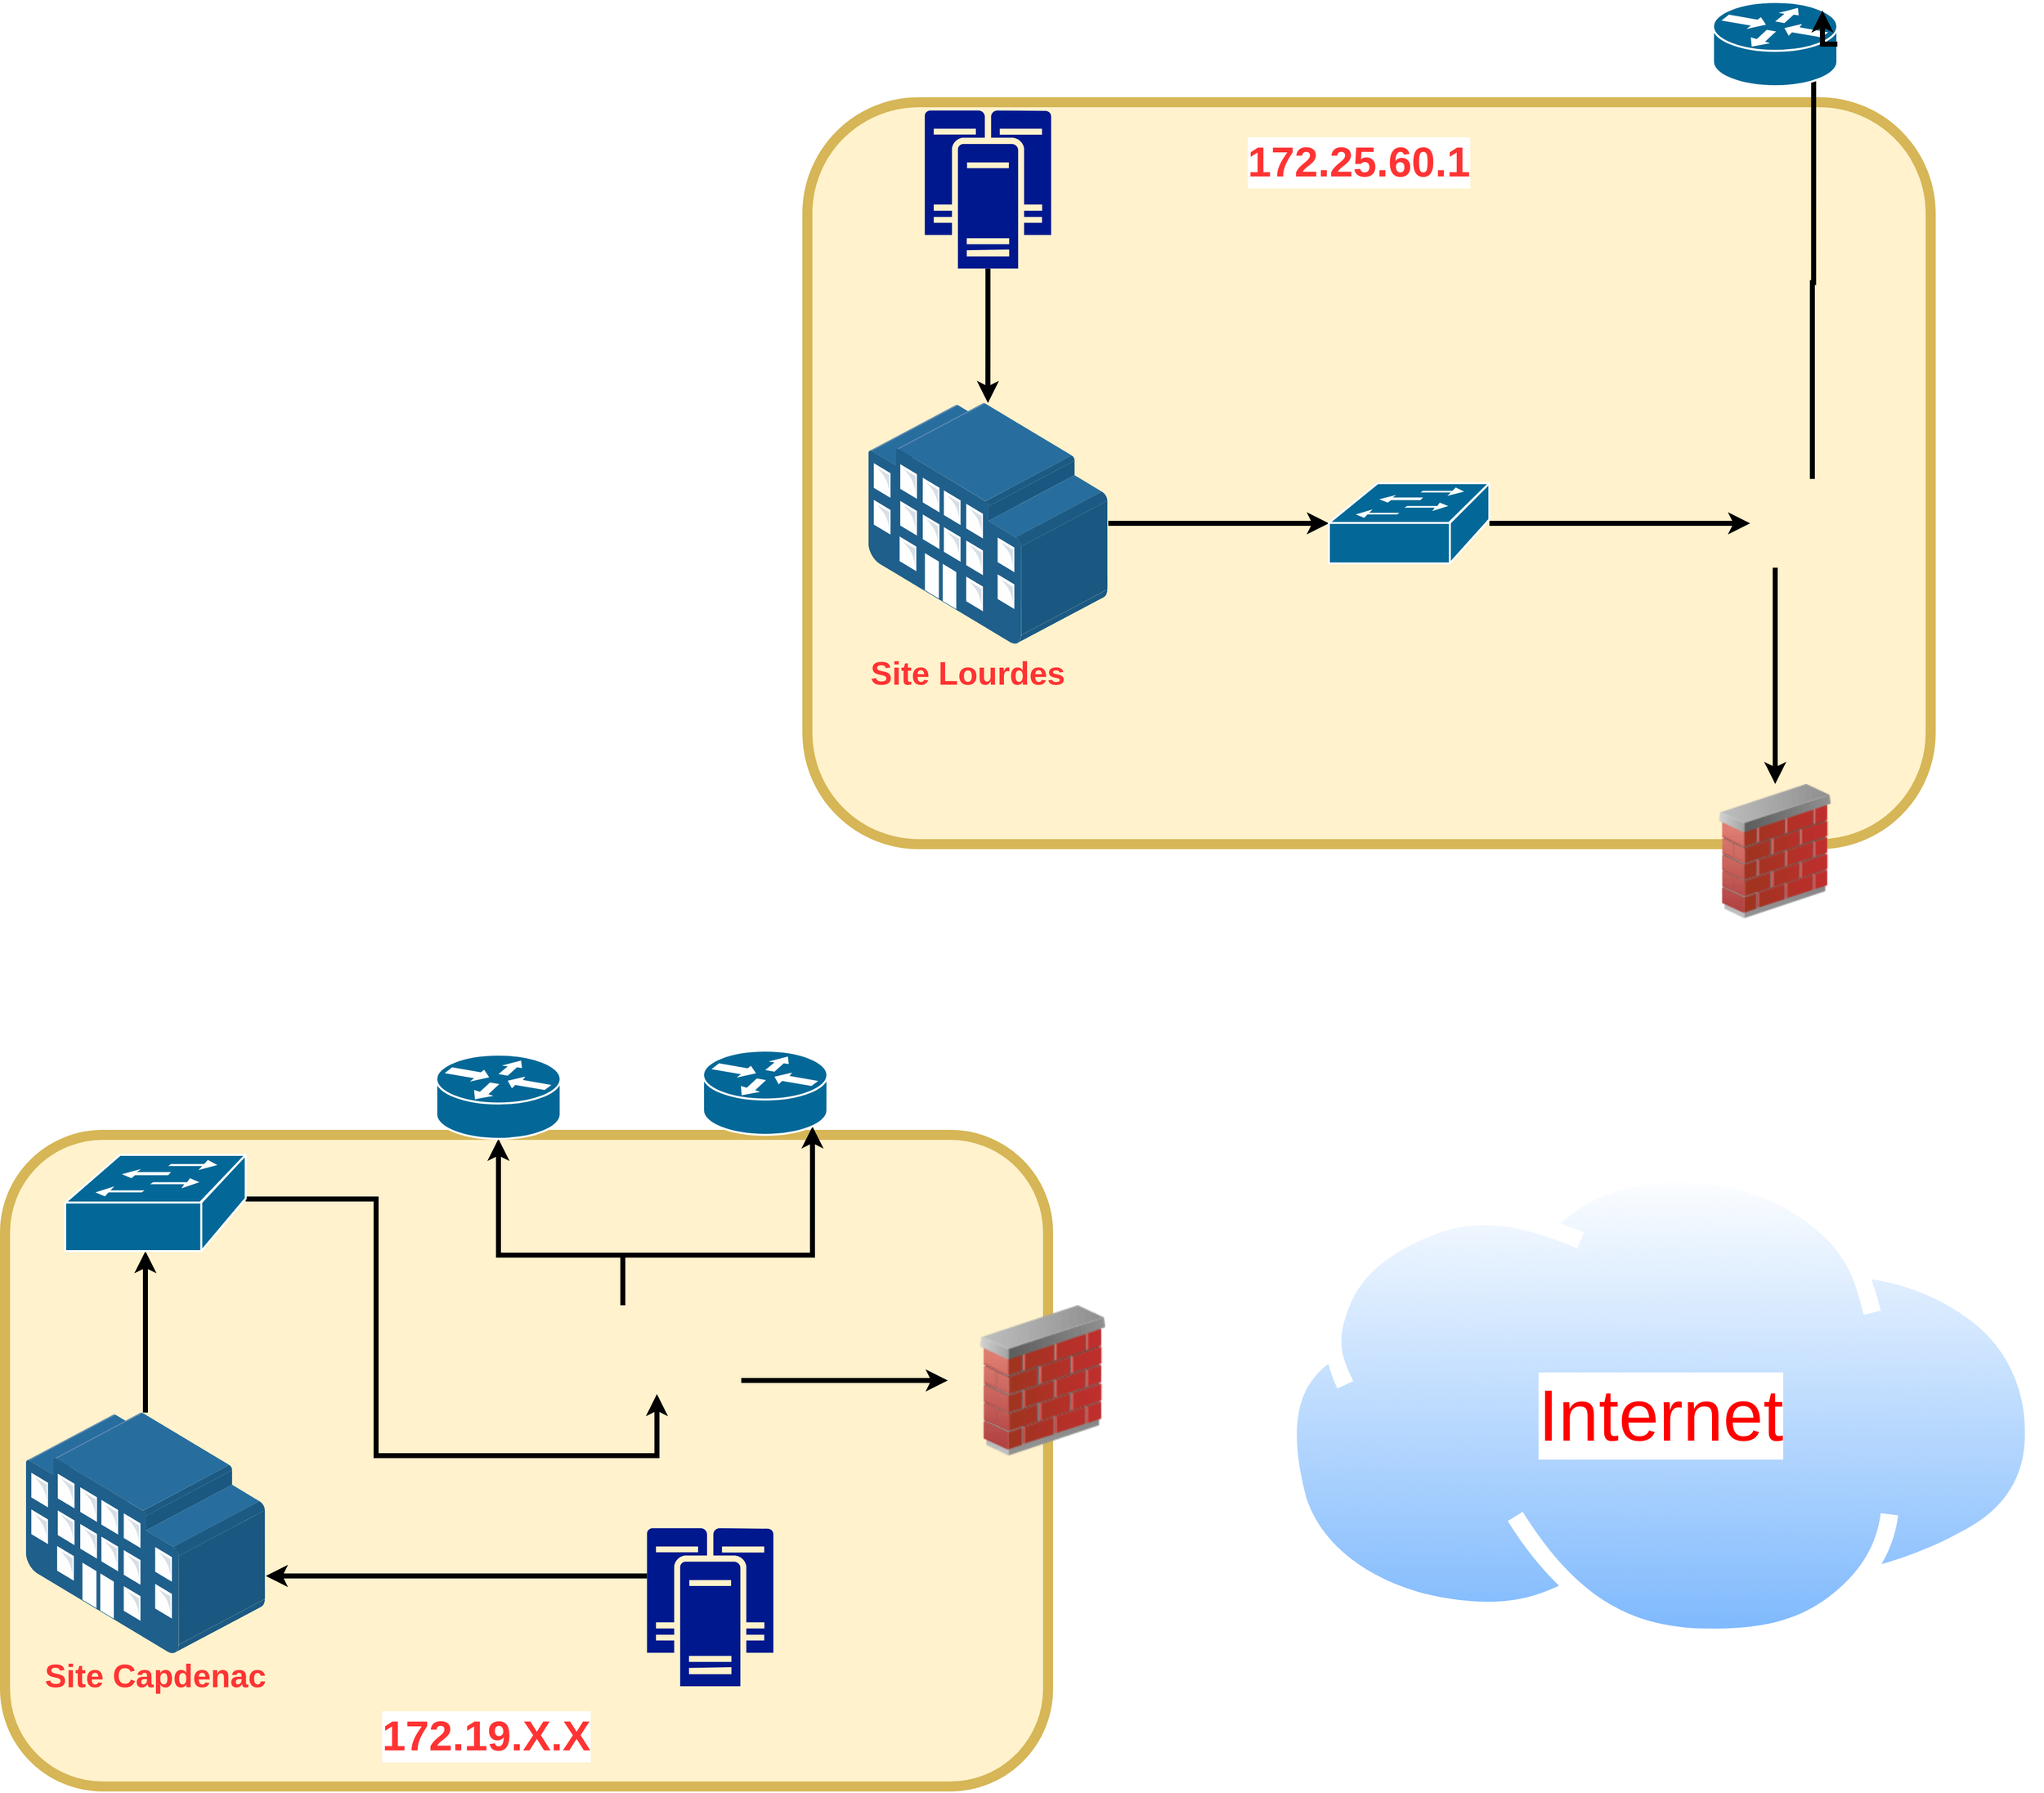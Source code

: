 <mxfile version="14.5.1" type="device"><diagram id="l2aKFoh6-Bn0gOPZ2l0T" name="Page-1"><mxGraphModel dx="3140" dy="3100" grid="1" gridSize="10" guides="1" tooltips="1" connect="1" arrows="1" fold="1" page="1" pageScale="1" pageWidth="1169" pageHeight="827" math="0" shadow="0"><root><mxCell id="0"/><mxCell id="1" parent="0"/><mxCell id="xgIudTKWsbTS0p0rVDBy-1" value="" style="rounded=1;whiteSpace=wrap;html=1;fillColor=#fff2cc;strokeColor=#d6b656;strokeWidth=10;" vertex="1" parent="1"><mxGeometry x="10" y="310" width="1040" height="650" as="geometry"/></mxCell><mxCell id="xgIudTKWsbTS0p0rVDBy-3" value="" style="image;html=1;image=img/lib/clip_art/networking/Firewall_02_128x128.png;strokeWidth=10;" vertex="1" parent="1"><mxGeometry x="950" y="480" width="190" height="150" as="geometry"/></mxCell><mxCell id="xgIudTKWsbTS0p0rVDBy-13" style="edgeStyle=orthogonalEdgeStyle;rounded=0;orthogonalLoop=1;jettySize=auto;html=1;strokeWidth=5;" edge="1" parent="1" source="xgIudTKWsbTS0p0rVDBy-4" target="xgIudTKWsbTS0p0rVDBy-5"><mxGeometry relative="1" as="geometry"><Array as="points"><mxPoint x="150" y="470"/><mxPoint x="150" y="470"/></Array></mxGeometry></mxCell><mxCell id="xgIudTKWsbTS0p0rVDBy-4" value="" style="points=[];aspect=fixed;html=1;align=center;shadow=0;dashed=0;image;image=img/lib/allied_telesis/buildings/Large_Building.svg;strokeWidth=10;" vertex="1" parent="1"><mxGeometry x="30" y="587" width="240" height="240" as="geometry"/></mxCell><mxCell id="xgIudTKWsbTS0p0rVDBy-14" style="edgeStyle=orthogonalEdgeStyle;rounded=0;orthogonalLoop=1;jettySize=auto;html=1;strokeWidth=5;" edge="1" parent="1" source="xgIudTKWsbTS0p0rVDBy-5" target="xgIudTKWsbTS0p0rVDBy-10"><mxGeometry relative="1" as="geometry"><Array as="points"><mxPoint x="380" y="374"/><mxPoint x="380" y="630"/><mxPoint x="660" y="630"/></Array></mxGeometry></mxCell><mxCell id="xgIudTKWsbTS0p0rVDBy-5" value="" style="shape=mxgraph.cisco.switches.workgroup_switch;html=1;pointerEvents=1;dashed=0;fillColor=#036897;strokeColor=#ffffff;strokeWidth=2;verticalLabelPosition=bottom;verticalAlign=top;align=center;outlineConnect=0;" vertex="1" parent="1"><mxGeometry x="70" y="330" width="180" height="96" as="geometry"/></mxCell><mxCell id="xgIudTKWsbTS0p0rVDBy-8" value="&lt;font style=&quot;font-size: 32px&quot; color=&quot;#ff3333&quot;&gt;&lt;b&gt;Site Capdenac&lt;/b&gt;&lt;/font&gt;" style="text;html=1;strokeColor=none;fillColor=none;align=center;verticalAlign=middle;whiteSpace=wrap;rounded=0;" vertex="1" parent="1"><mxGeometry x="10" y="840" width="300" height="20" as="geometry"/></mxCell><mxCell id="xgIudTKWsbTS0p0rVDBy-56" style="edgeStyle=orthogonalEdgeStyle;rounded=0;orthogonalLoop=1;jettySize=auto;html=1;entryX=0.5;entryY=1;entryDx=0;entryDy=0;entryPerimeter=0;strokeWidth=5;" edge="1" parent="1" source="xgIudTKWsbTS0p0rVDBy-10" target="xgIudTKWsbTS0p0rVDBy-17"><mxGeometry relative="1" as="geometry"><Array as="points"><mxPoint x="626" y="430"/><mxPoint x="502" y="430"/></Array></mxGeometry></mxCell><mxCell id="xgIudTKWsbTS0p0rVDBy-57" style="edgeStyle=orthogonalEdgeStyle;rounded=0;orthogonalLoop=1;jettySize=auto;html=1;entryX=0.88;entryY=0.9;entryDx=0;entryDy=0;entryPerimeter=0;strokeWidth=5;" edge="1" parent="1" source="xgIudTKWsbTS0p0rVDBy-10" target="xgIudTKWsbTS0p0rVDBy-16"><mxGeometry relative="1" as="geometry"><Array as="points"><mxPoint x="626" y="430"/><mxPoint x="815" y="430"/></Array></mxGeometry></mxCell><mxCell id="xgIudTKWsbTS0p0rVDBy-58" style="edgeStyle=orthogonalEdgeStyle;rounded=0;orthogonalLoop=1;jettySize=auto;html=1;strokeWidth=5;" edge="1" parent="1" source="xgIudTKWsbTS0p0rVDBy-10" target="xgIudTKWsbTS0p0rVDBy-3"><mxGeometry relative="1" as="geometry"><Array as="points"><mxPoint x="800" y="555"/><mxPoint x="800" y="555"/></Array></mxGeometry></mxCell><mxCell id="xgIudTKWsbTS0p0rVDBy-10" value="" style="shape=image;verticalLabelPosition=bottom;labelBackgroundColor=#ffffff;verticalAlign=top;aspect=fixed;imageAspect=0;image=https://blog.boll.ch/wp-content/uploads/2019/07/featuredimage-watchguard-transparent.png;" vertex="1" parent="1"><mxGeometry x="620" y="480" width="124.1" height="88.54" as="geometry"/></mxCell><mxCell id="xgIudTKWsbTS0p0rVDBy-12" style="edgeStyle=orthogonalEdgeStyle;rounded=0;orthogonalLoop=1;jettySize=auto;html=1;strokeWidth=5;" edge="1" parent="1" source="xgIudTKWsbTS0p0rVDBy-11" target="xgIudTKWsbTS0p0rVDBy-4"><mxGeometry relative="1" as="geometry"><Array as="points"><mxPoint x="490" y="750"/><mxPoint x="490" y="750"/></Array></mxGeometry></mxCell><mxCell id="xgIudTKWsbTS0p0rVDBy-11" value="" style="aspect=fixed;pointerEvents=1;shadow=0;dashed=0;html=1;strokeColor=none;labelPosition=center;verticalLabelPosition=bottom;verticalAlign=top;align=center;fillColor=#00188D;shape=mxgraph.mscae.enterprise.cluster_server" vertex="1" parent="1"><mxGeometry x="650" y="702.37" width="126.1" height="157.63" as="geometry"/></mxCell><mxCell id="xgIudTKWsbTS0p0rVDBy-16" value="" style="shape=mxgraph.cisco.routers.router;html=1;pointerEvents=1;dashed=0;fillColor=#036897;strokeColor=#ffffff;strokeWidth=2;verticalLabelPosition=bottom;verticalAlign=top;align=center;outlineConnect=0;" vertex="1" parent="1"><mxGeometry x="706" y="226" width="124" height="84" as="geometry"/></mxCell><mxCell id="xgIudTKWsbTS0p0rVDBy-17" value="" style="shape=mxgraph.cisco.routers.router;html=1;pointerEvents=1;dashed=0;fillColor=#036897;strokeColor=#ffffff;strokeWidth=2;verticalLabelPosition=bottom;verticalAlign=top;align=center;outlineConnect=0;" vertex="1" parent="1"><mxGeometry x="440" y="230" width="124" height="84" as="geometry"/></mxCell><mxCell id="xgIudTKWsbTS0p0rVDBy-21" value="&lt;font color=&quot;#ff3333&quot; size=&quot;1&quot;&gt;&lt;b style=&quot;font-size: 42px&quot;&gt;172.19.X.X&lt;/b&gt;&lt;/font&gt;" style="text;html=1;align=center;verticalAlign=middle;whiteSpace=wrap;rounded=0;labelBackgroundColor=#ffffff;" vertex="1" parent="1"><mxGeometry x="340" y="900" width="300" height="20" as="geometry"/></mxCell><mxCell id="xgIudTKWsbTS0p0rVDBy-37" value="" style="rounded=1;whiteSpace=wrap;html=1;fillColor=#fff2cc;strokeColor=#d6b656;strokeWidth=10;" vertex="1" parent="1"><mxGeometry x="810" y="-720" width="1120" height="740" as="geometry"/></mxCell><mxCell id="xgIudTKWsbTS0p0rVDBy-38" value="" style="image;html=1;image=img/lib/clip_art/networking/Firewall_02_128x128.png;strokeWidth=10;" vertex="1" parent="1"><mxGeometry x="1700" y="-40" width="150" height="134" as="geometry"/></mxCell><mxCell id="xgIudTKWsbTS0p0rVDBy-39" style="edgeStyle=orthogonalEdgeStyle;rounded=0;orthogonalLoop=1;jettySize=auto;html=1;strokeWidth=5;" edge="1" parent="1" source="xgIudTKWsbTS0p0rVDBy-40" target="xgIudTKWsbTS0p0rVDBy-42"><mxGeometry relative="1" as="geometry"/></mxCell><mxCell id="xgIudTKWsbTS0p0rVDBy-40" value="" style="points=[];aspect=fixed;html=1;align=center;shadow=0;dashed=0;image;image=img/lib/allied_telesis/buildings/Large_Building.svg;strokeWidth=10;" vertex="1" parent="1"><mxGeometry x="870" y="-420" width="240" height="240" as="geometry"/></mxCell><mxCell id="xgIudTKWsbTS0p0rVDBy-62" style="edgeStyle=orthogonalEdgeStyle;rounded=0;orthogonalLoop=1;jettySize=auto;html=1;entryX=0;entryY=0.5;entryDx=0;entryDy=0;strokeWidth=5;" edge="1" parent="1" source="xgIudTKWsbTS0p0rVDBy-42" target="xgIudTKWsbTS0p0rVDBy-46"><mxGeometry relative="1" as="geometry"/></mxCell><mxCell id="xgIudTKWsbTS0p0rVDBy-42" value="" style="shape=mxgraph.cisco.switches.workgroup_switch;html=1;pointerEvents=1;dashed=0;fillColor=#036897;strokeColor=#ffffff;strokeWidth=2;verticalLabelPosition=bottom;verticalAlign=top;align=center;outlineConnect=0;" vertex="1" parent="1"><mxGeometry x="1330" y="-340" width="160" height="80" as="geometry"/></mxCell><mxCell id="xgIudTKWsbTS0p0rVDBy-67" style="edgeStyle=orthogonalEdgeStyle;rounded=0;orthogonalLoop=1;jettySize=auto;html=1;strokeWidth=5;" edge="1" parent="1" source="xgIudTKWsbTS0p0rVDBy-46" target="xgIudTKWsbTS0p0rVDBy-38"><mxGeometry relative="1" as="geometry"><Array as="points"><mxPoint x="1775" y="-190"/><mxPoint x="1775" y="-190"/></Array></mxGeometry></mxCell><mxCell id="xgIudTKWsbTS0p0rVDBy-70" style="edgeStyle=orthogonalEdgeStyle;rounded=0;orthogonalLoop=1;jettySize=auto;html=1;entryX=0.809;entryY=0.635;entryDx=0;entryDy=0;entryPerimeter=0;strokeWidth=5;" edge="1" parent="1" source="xgIudTKWsbTS0p0rVDBy-46" target="xgIudTKWsbTS0p0rVDBy-49"><mxGeometry relative="1" as="geometry"/></mxCell><mxCell id="xgIudTKWsbTS0p0rVDBy-46" value="" style="shape=image;verticalLabelPosition=bottom;labelBackgroundColor=#ffffff;verticalAlign=top;aspect=fixed;imageAspect=0;image=https://blog.boll.ch/wp-content/uploads/2019/07/featuredimage-watchguard-transparent.png;" vertex="1" parent="1"><mxGeometry x="1750" y="-344.27" width="124.1" height="88.54" as="geometry"/></mxCell><mxCell id="xgIudTKWsbTS0p0rVDBy-59" style="edgeStyle=orthogonalEdgeStyle;rounded=0;orthogonalLoop=1;jettySize=auto;html=1;strokeWidth=5;" edge="1" parent="1" source="xgIudTKWsbTS0p0rVDBy-48" target="xgIudTKWsbTS0p0rVDBy-40"><mxGeometry relative="1" as="geometry"/></mxCell><mxCell id="xgIudTKWsbTS0p0rVDBy-48" value="" style="aspect=fixed;pointerEvents=1;shadow=0;dashed=0;html=1;strokeColor=none;labelPosition=center;verticalLabelPosition=bottom;verticalAlign=top;align=center;fillColor=#00188D;shape=mxgraph.mscae.enterprise.cluster_server" vertex="1" parent="1"><mxGeometry x="926.95" y="-711.81" width="126.1" height="157.63" as="geometry"/></mxCell><mxCell id="xgIudTKWsbTS0p0rVDBy-49" value="" style="shape=mxgraph.cisco.routers.router;html=1;pointerEvents=1;dashed=0;fillColor=#036897;strokeColor=#ffffff;strokeWidth=2;verticalLabelPosition=bottom;verticalAlign=top;align=center;outlineConnect=0;" vertex="1" parent="1"><mxGeometry x="1713" y="-820" width="124" height="84" as="geometry"/></mxCell><mxCell id="xgIudTKWsbTS0p0rVDBy-51" value="&lt;font color=&quot;#ff3333&quot; size=&quot;1&quot;&gt;&lt;b style=&quot;font-size: 42px&quot;&gt;172.25.60.1&lt;/b&gt;&lt;/font&gt;" style="text;html=1;strokeColor=none;fillColor=none;align=center;verticalAlign=middle;whiteSpace=wrap;rounded=0;labelBackgroundColor=#FFFFFF;" vertex="1" parent="1"><mxGeometry x="1210" y="-670" width="300" height="20" as="geometry"/></mxCell><mxCell id="xgIudTKWsbTS0p0rVDBy-52" value="&lt;font style=&quot;font-size: 32px&quot; color=&quot;#ff3333&quot;&gt;&lt;b&gt;Site Lourdes&lt;/b&gt;&lt;/font&gt;" style="text;html=1;strokeColor=none;fillColor=none;align=center;verticalAlign=middle;whiteSpace=wrap;rounded=0;" vertex="1" parent="1"><mxGeometry x="820" y="-160" width="300" height="20" as="geometry"/></mxCell><mxCell id="xgIudTKWsbTS0p0rVDBy-53" value="" style="aspect=fixed;perimeter=ellipsePerimeter;html=1;align=center;shadow=0;dashed=0;spacingTop=3;image;image=img/lib/active_directory/internet_cloud.svg;strokeWidth=10;" vertex="1" parent="1"><mxGeometry x="1280.0" y="340" width="761.9" height="480" as="geometry"/></mxCell><mxCell id="xgIudTKWsbTS0p0rVDBy-68" value="&lt;font style=&quot;font-size: 72px&quot; color=&quot;#ff0000&quot;&gt;Internet&lt;/font&gt;" style="text;html=1;strokeColor=none;fillColor=none;align=center;verticalAlign=middle;whiteSpace=wrap;rounded=0;labelBackgroundColor=#FFFFFF;" vertex="1" parent="1"><mxGeometry x="1640.95" y="580" width="40" height="20" as="geometry"/></mxCell><mxCell id="xgIudTKWsbTS0p0rVDBy-69" style="edgeStyle=orthogonalEdgeStyle;rounded=0;orthogonalLoop=1;jettySize=auto;html=1;exitX=1;exitY=0.5;exitDx=0;exitDy=0;exitPerimeter=0;entryX=0.88;entryY=0.1;entryDx=0;entryDy=0;entryPerimeter=0;strokeWidth=5;" edge="1" parent="1" source="xgIudTKWsbTS0p0rVDBy-49" target="xgIudTKWsbTS0p0rVDBy-49"><mxGeometry relative="1" as="geometry"/></mxCell></root></mxGraphModel></diagram></mxfile>